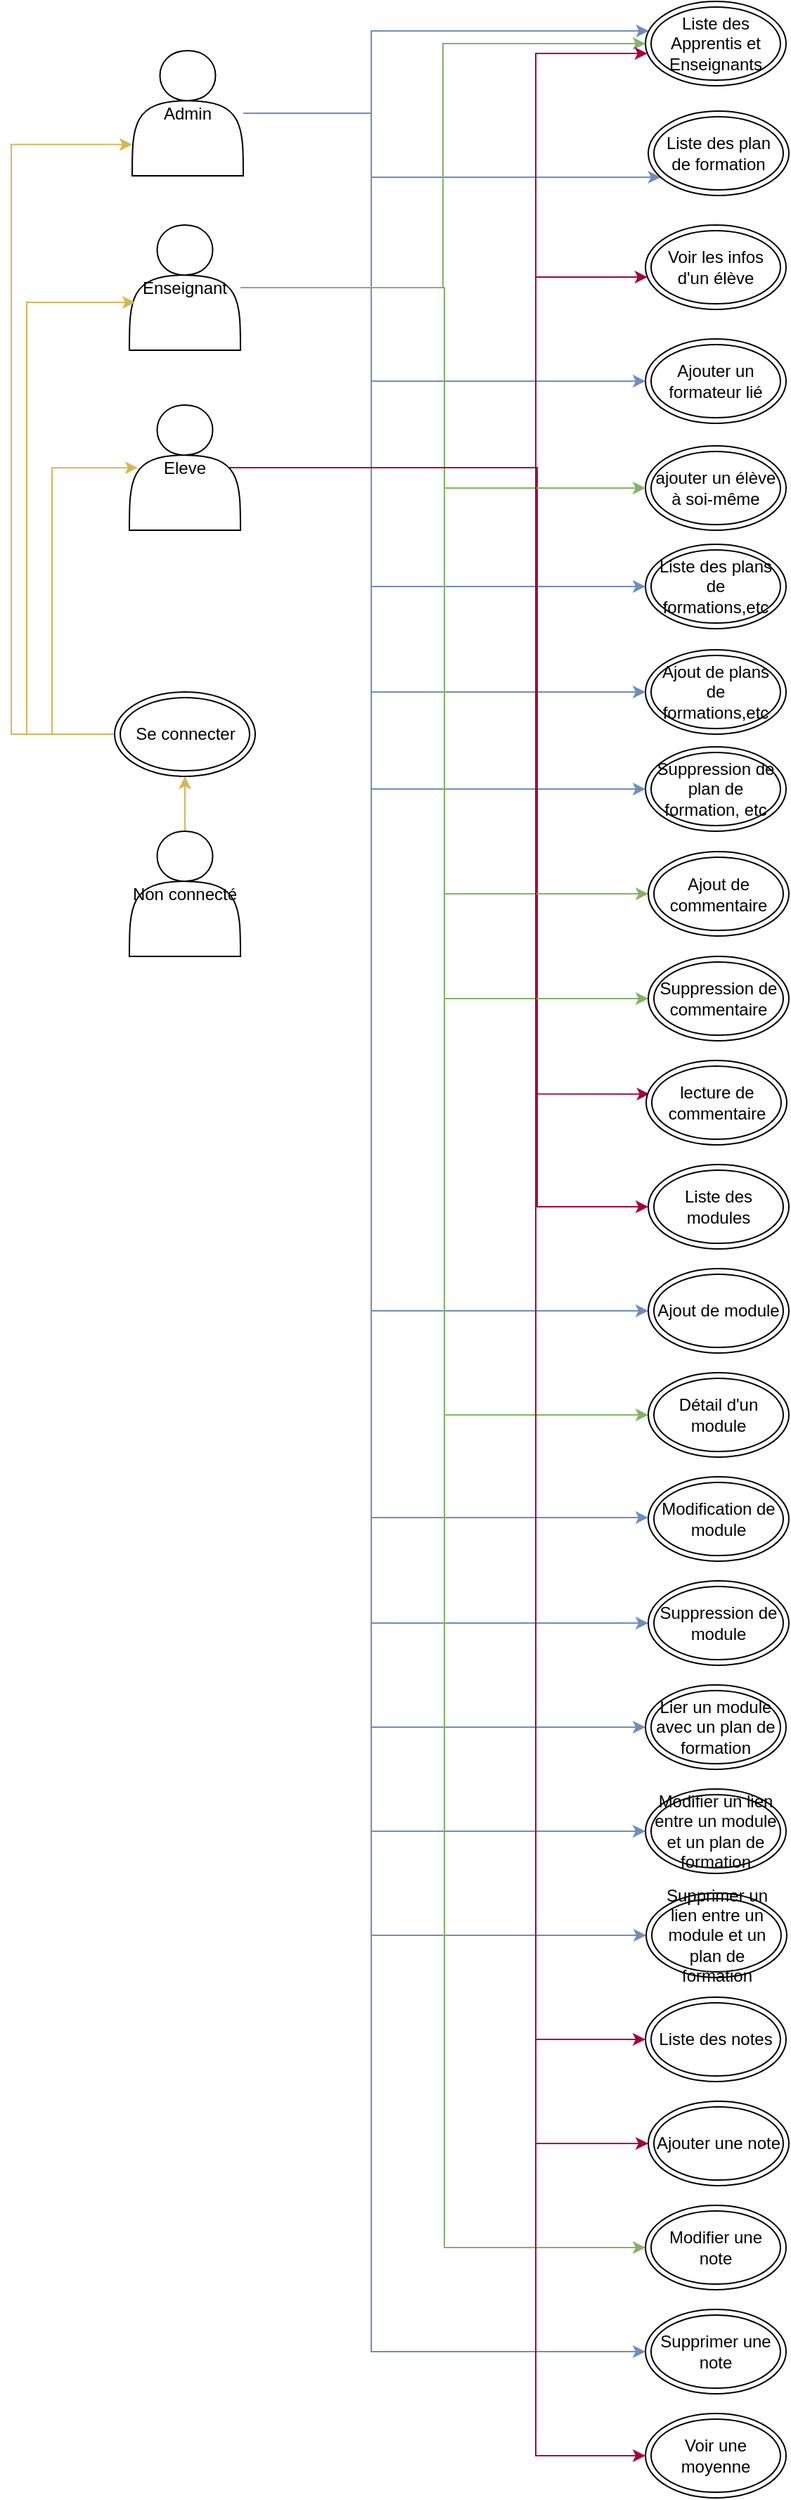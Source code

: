 <mxfile version="18.0.5" type="device"><diagram id="kgpKYQtTHZ0yAKxKKP6v" name="Page-1"><mxGraphModel dx="1422" dy="771" grid="0" gridSize="10" guides="1" tooltips="1" connect="1" arrows="1" fold="1" page="1" pageScale="1" pageWidth="850" pageHeight="1100" math="0" shadow="0"><root><mxCell id="0"/><mxCell id="1" parent="0"/><mxCell id="CJdDtg_LvKEHz-cZ3i59-52" style="edgeStyle=orthogonalEdgeStyle;rounded=0;orthogonalLoop=1;jettySize=auto;html=1;fillColor=#dae8fc;strokeColor=#6c8ebf;" parent="1" source="CJdDtg_LvKEHz-cZ3i59-37" target="CJdDtg_LvKEHz-cZ3i59-50" edge="1"><mxGeometry relative="1" as="geometry"><Array as="points"><mxPoint x="268" y="114"/><mxPoint x="268" y="159"/></Array></mxGeometry></mxCell><mxCell id="CJdDtg_LvKEHz-cZ3i59-56" style="edgeStyle=orthogonalEdgeStyle;rounded=0;orthogonalLoop=1;jettySize=auto;html=1;fillColor=#dae8fc;strokeColor=#6c8ebf;" parent="1" source="CJdDtg_LvKEHz-cZ3i59-37" target="CJdDtg_LvKEHz-cZ3i59-55" edge="1"><mxGeometry relative="1" as="geometry"><Array as="points"><mxPoint x="268" y="113"/><mxPoint x="268" y="304"/></Array></mxGeometry></mxCell><mxCell id="CJdDtg_LvKEHz-cZ3i59-62" style="edgeStyle=orthogonalEdgeStyle;rounded=0;orthogonalLoop=1;jettySize=auto;html=1;entryX=0;entryY=0.5;entryDx=0;entryDy=0;fillColor=#dae8fc;strokeColor=#6c8ebf;" parent="1" source="CJdDtg_LvKEHz-cZ3i59-37" target="CJdDtg_LvKEHz-cZ3i59-59" edge="1"><mxGeometry relative="1" as="geometry"><Array as="points"><mxPoint x="268" y="114"/><mxPoint x="268" y="450"/></Array></mxGeometry></mxCell><mxCell id="CJdDtg_LvKEHz-cZ3i59-63" style="edgeStyle=orthogonalEdgeStyle;rounded=0;orthogonalLoop=1;jettySize=auto;html=1;entryX=0;entryY=0.5;entryDx=0;entryDy=0;fillColor=#dae8fc;strokeColor=#6c8ebf;" parent="1" source="CJdDtg_LvKEHz-cZ3i59-37" target="CJdDtg_LvKEHz-cZ3i59-60" edge="1"><mxGeometry relative="1" as="geometry"><Array as="points"><mxPoint x="268" y="114"/><mxPoint x="268" y="525"/></Array></mxGeometry></mxCell><mxCell id="CJdDtg_LvKEHz-cZ3i59-64" style="edgeStyle=orthogonalEdgeStyle;rounded=0;orthogonalLoop=1;jettySize=auto;html=1;entryX=0;entryY=0.5;entryDx=0;entryDy=0;fillColor=#dae8fc;strokeColor=#6C8EBF;" parent="1" source="CJdDtg_LvKEHz-cZ3i59-37" target="CJdDtg_LvKEHz-cZ3i59-61" edge="1"><mxGeometry relative="1" as="geometry"><Array as="points"><mxPoint x="268" y="114"/><mxPoint x="268" y="594"/></Array></mxGeometry></mxCell><mxCell id="CJdDtg_LvKEHz-cZ3i59-69" style="edgeStyle=orthogonalEdgeStyle;rounded=0;orthogonalLoop=1;jettySize=auto;html=1;fillColor=#dae8fc;strokeColor=#6c8ebf;" parent="1" source="CJdDtg_LvKEHz-cZ3i59-37" target="CJdDtg_LvKEHz-cZ3i59-49" edge="1"><mxGeometry relative="1" as="geometry"><Array as="points"><mxPoint x="268" y="114"/><mxPoint x="268" y="55"/></Array></mxGeometry></mxCell><mxCell id="ngzaHUhq7wO8cds69T2S-3" style="edgeStyle=orthogonalEdgeStyle;rounded=0;orthogonalLoop=1;jettySize=auto;html=1;entryX=0;entryY=0.5;entryDx=0;entryDy=0;strokeColor=#A50040;fillColor=#d80073;exitX=0.9;exitY=0.5;exitDx=0;exitDy=0;exitPerimeter=0;" parent="1" source="CJdDtg_LvKEHz-cZ3i59-39" target="ngzaHUhq7wO8cds69T2S-2" edge="1"><mxGeometry relative="1" as="geometry"><Array as="points"><mxPoint x="386" y="366"/><mxPoint x="386" y="891"/></Array></mxGeometry></mxCell><mxCell id="ngzaHUhq7wO8cds69T2S-5" style="edgeStyle=orthogonalEdgeStyle;rounded=0;orthogonalLoop=1;jettySize=auto;html=1;entryX=0;entryY=0.5;entryDx=0;entryDy=0;strokeColor=#6C8EBF;" parent="1" source="CJdDtg_LvKEHz-cZ3i59-37" target="ngzaHUhq7wO8cds69T2S-4" edge="1"><mxGeometry relative="1" as="geometry"><Array as="points"><mxPoint x="268" y="114"/><mxPoint x="268" y="965"/></Array></mxGeometry></mxCell><mxCell id="ngzaHUhq7wO8cds69T2S-13" style="edgeStyle=orthogonalEdgeStyle;rounded=0;orthogonalLoop=1;jettySize=auto;html=1;entryX=0;entryY=0.483;entryDx=0;entryDy=0;entryPerimeter=0;strokeColor=#6C8EBF;" parent="1" source="CJdDtg_LvKEHz-cZ3i59-37" target="ngzaHUhq7wO8cds69T2S-7" edge="1"><mxGeometry relative="1" as="geometry"><Array as="points"><mxPoint x="268" y="114"/><mxPoint x="268" y="1112"/></Array></mxGeometry></mxCell><mxCell id="ngzaHUhq7wO8cds69T2S-14" style="edgeStyle=orthogonalEdgeStyle;rounded=0;orthogonalLoop=1;jettySize=auto;html=1;entryX=0;entryY=0.5;entryDx=0;entryDy=0;strokeColor=#6C8EBF;" parent="1" source="CJdDtg_LvKEHz-cZ3i59-37" target="ngzaHUhq7wO8cds69T2S-8" edge="1"><mxGeometry relative="1" as="geometry"><Array as="points"><mxPoint x="268" y="114"/><mxPoint x="268" y="1187"/></Array></mxGeometry></mxCell><mxCell id="ngzaHUhq7wO8cds69T2S-15" style="edgeStyle=orthogonalEdgeStyle;rounded=0;orthogonalLoop=1;jettySize=auto;html=1;entryX=0;entryY=0.5;entryDx=0;entryDy=0;strokeColor=#6C8EBF;" parent="1" source="CJdDtg_LvKEHz-cZ3i59-37" target="ngzaHUhq7wO8cds69T2S-9" edge="1"><mxGeometry relative="1" as="geometry"><Array as="points"><mxPoint x="268" y="114"/><mxPoint x="268" y="1261"/></Array></mxGeometry></mxCell><mxCell id="ngzaHUhq7wO8cds69T2S-16" style="edgeStyle=orthogonalEdgeStyle;rounded=0;orthogonalLoop=1;jettySize=auto;html=1;entryX=0;entryY=0.5;entryDx=0;entryDy=0;strokeColor=#6C8EBF;" parent="1" source="CJdDtg_LvKEHz-cZ3i59-37" target="ngzaHUhq7wO8cds69T2S-10" edge="1"><mxGeometry relative="1" as="geometry"><Array as="points"><mxPoint x="268" y="114"/><mxPoint x="268" y="1335"/></Array></mxGeometry></mxCell><mxCell id="ngzaHUhq7wO8cds69T2S-17" style="edgeStyle=orthogonalEdgeStyle;rounded=0;orthogonalLoop=1;jettySize=auto;html=1;entryX=0;entryY=0.5;entryDx=0;entryDy=0;strokeColor=#6C8EBF;" parent="1" source="CJdDtg_LvKEHz-cZ3i59-37" target="ngzaHUhq7wO8cds69T2S-11" edge="1"><mxGeometry relative="1" as="geometry"><Array as="points"><mxPoint x="268" y="114"/><mxPoint x="268" y="1409"/></Array></mxGeometry></mxCell><mxCell id="mX-wFNWQRL-yFniLCIDG-12" style="edgeStyle=orthogonalEdgeStyle;rounded=0;orthogonalLoop=1;jettySize=auto;html=1;entryX=0;entryY=0.5;entryDx=0;entryDy=0;strokeColor=#6C8EBF;" parent="1" source="CJdDtg_LvKEHz-cZ3i59-37" target="mX-wFNWQRL-yFniLCIDG-6" edge="1"><mxGeometry relative="1" as="geometry"><Array as="points"><mxPoint x="268" y="114"/><mxPoint x="268" y="1705"/></Array></mxGeometry></mxCell><mxCell id="CJdDtg_LvKEHz-cZ3i59-37" value="Admin" style="shape=actor;whiteSpace=wrap;html=1;" parent="1" vertex="1"><mxGeometry x="98" y="69" width="79" height="89" as="geometry"/></mxCell><mxCell id="CJdDtg_LvKEHz-cZ3i59-58" style="edgeStyle=orthogonalEdgeStyle;rounded=0;orthogonalLoop=1;jettySize=auto;html=1;fillColor=#d5e8d4;strokeColor=#82b366;" parent="1" source="CJdDtg_LvKEHz-cZ3i59-38" target="CJdDtg_LvKEHz-cZ3i59-57" edge="1"><mxGeometry relative="1" as="geometry"><Array as="points"><mxPoint x="320" y="237"/><mxPoint x="320" y="380"/></Array></mxGeometry></mxCell><mxCell id="CJdDtg_LvKEHz-cZ3i59-67" style="edgeStyle=orthogonalEdgeStyle;rounded=0;orthogonalLoop=1;jettySize=auto;html=1;entryX=0;entryY=0.5;entryDx=0;entryDy=0;fillColor=#d5e8d4;strokeColor=#82b366;" parent="1" source="CJdDtg_LvKEHz-cZ3i59-38" target="CJdDtg_LvKEHz-cZ3i59-65" edge="1"><mxGeometry relative="1" as="geometry"/></mxCell><mxCell id="CJdDtg_LvKEHz-cZ3i59-68" style="edgeStyle=orthogonalEdgeStyle;rounded=0;orthogonalLoop=1;jettySize=auto;html=1;fillColor=#d5e8d4;strokeColor=#82b366;" parent="1" source="CJdDtg_LvKEHz-cZ3i59-38" target="CJdDtg_LvKEHz-cZ3i59-66" edge="1"><mxGeometry relative="1" as="geometry"><Array as="points"><mxPoint x="320" y="238"/><mxPoint x="320" y="743"/></Array></mxGeometry></mxCell><mxCell id="CJdDtg_LvKEHz-cZ3i59-70" style="edgeStyle=orthogonalEdgeStyle;rounded=0;orthogonalLoop=1;jettySize=auto;html=1;fillColor=#d5e8d4;strokeColor=#82b366;" parent="1" source="CJdDtg_LvKEHz-cZ3i59-38" target="CJdDtg_LvKEHz-cZ3i59-49" edge="1"><mxGeometry relative="1" as="geometry"><Array as="points"><mxPoint x="319" y="238"/><mxPoint x="319" y="64"/></Array></mxGeometry></mxCell><mxCell id="mX-wFNWQRL-yFniLCIDG-11" style="edgeStyle=orthogonalEdgeStyle;rounded=0;orthogonalLoop=1;jettySize=auto;html=1;entryX=0;entryY=0.5;entryDx=0;entryDy=0;strokeColor=#82b366;fillColor=#d5e8d4;" parent="1" source="CJdDtg_LvKEHz-cZ3i59-38" target="mX-wFNWQRL-yFniLCIDG-5" edge="1"><mxGeometry relative="1" as="geometry"><Array as="points"><mxPoint x="320" y="238"/><mxPoint x="320" y="1631"/></Array></mxGeometry></mxCell><mxCell id="kJDJKxSps_RkDgBoZjZM-1" style="edgeStyle=orthogonalEdgeStyle;rounded=0;orthogonalLoop=1;jettySize=auto;html=1;entryX=0;entryY=0.5;entryDx=0;entryDy=0;strokeColor=#82b366;fillColor=#d5e8d4;" parent="1" source="CJdDtg_LvKEHz-cZ3i59-38" target="ngzaHUhq7wO8cds69T2S-6" edge="1"><mxGeometry relative="1" as="geometry"/></mxCell><mxCell id="CJdDtg_LvKEHz-cZ3i59-38" value="&lt;p style=&quot;line-height: 120%&quot;&gt;Enseignant&lt;/p&gt;" style="shape=actor;whiteSpace=wrap;html=1;" parent="1" vertex="1"><mxGeometry x="96" y="193" width="79" height="89" as="geometry"/></mxCell><mxCell id="CJdDtg_LvKEHz-cZ3i59-71" style="edgeStyle=orthogonalEdgeStyle;rounded=0;orthogonalLoop=1;jettySize=auto;html=1;fillColor=#d80073;strokeColor=#A50040;" parent="1" source="CJdDtg_LvKEHz-cZ3i59-39" target="CJdDtg_LvKEHz-cZ3i59-49" edge="1"><mxGeometry relative="1" as="geometry"><Array as="points"><mxPoint x="385" y="366"/><mxPoint x="385" y="71"/></Array></mxGeometry></mxCell><mxCell id="CJdDtg_LvKEHz-cZ3i59-72" style="edgeStyle=orthogonalEdgeStyle;rounded=0;orthogonalLoop=1;jettySize=auto;html=1;fillColor=#d80073;strokeColor=#A50040;" parent="1" source="CJdDtg_LvKEHz-cZ3i59-39" target="CJdDtg_LvKEHz-cZ3i59-53" edge="1"><mxGeometry relative="1" as="geometry"><Array as="points"><mxPoint x="385" y="366"/><mxPoint x="385" y="230"/></Array></mxGeometry></mxCell><mxCell id="CJdDtg_LvKEHz-cZ3i59-74" style="edgeStyle=orthogonalEdgeStyle;rounded=0;orthogonalLoop=1;jettySize=auto;html=1;entryX=0.023;entryY=0.397;entryDx=0;entryDy=0;entryPerimeter=0;strokeColor=#A50040;fillColor=#d80073;" parent="1" source="CJdDtg_LvKEHz-cZ3i59-39" target="CJdDtg_LvKEHz-cZ3i59-73" edge="1"><mxGeometry relative="1" as="geometry"><Array as="points"><mxPoint x="385" y="366"/><mxPoint x="385" y="811"/></Array></mxGeometry></mxCell><mxCell id="mX-wFNWQRL-yFniLCIDG-2" style="edgeStyle=orthogonalEdgeStyle;rounded=0;orthogonalLoop=1;jettySize=auto;html=1;entryX=0;entryY=0.5;entryDx=0;entryDy=0;strokeColor=#A50040;fillColor=#d80073;" parent="1" source="CJdDtg_LvKEHz-cZ3i59-39" target="mX-wFNWQRL-yFniLCIDG-1" edge="1"><mxGeometry relative="1" as="geometry"><Array as="points"><mxPoint x="385" y="366"/><mxPoint x="385" y="1483"/></Array></mxGeometry></mxCell><mxCell id="mX-wFNWQRL-yFniLCIDG-7" style="edgeStyle=orthogonalEdgeStyle;rounded=0;orthogonalLoop=1;jettySize=auto;html=1;entryX=0;entryY=0.5;entryDx=0;entryDy=0;strokeColor=#A50040;fillColor=#d80073;" parent="1" source="CJdDtg_LvKEHz-cZ3i59-39" target="mX-wFNWQRL-yFniLCIDG-3" edge="1"><mxGeometry relative="1" as="geometry"><Array as="points"><mxPoint x="385" y="366"/><mxPoint x="385" y="1557"/></Array></mxGeometry></mxCell><mxCell id="xUD_Wxy9Ey59o9k9H-VG-2" style="edgeStyle=orthogonalEdgeStyle;rounded=0;orthogonalLoop=1;jettySize=auto;html=1;entryX=0;entryY=0.5;entryDx=0;entryDy=0;strokeColor=#A50040;fillColor=#d80073;" parent="1" source="CJdDtg_LvKEHz-cZ3i59-39" target="xUD_Wxy9Ey59o9k9H-VG-1" edge="1"><mxGeometry relative="1" as="geometry"><Array as="points"><mxPoint x="385" y="366"/><mxPoint x="385" y="1779"/></Array></mxGeometry></mxCell><mxCell id="CJdDtg_LvKEHz-cZ3i59-39" value="Eleve" style="shape=actor;whiteSpace=wrap;html=1;" parent="1" vertex="1"><mxGeometry x="96" y="321" width="79" height="89" as="geometry"/></mxCell><mxCell id="CJdDtg_LvKEHz-cZ3i59-42" value="" style="edgeStyle=orthogonalEdgeStyle;rounded=0;orthogonalLoop=1;jettySize=auto;html=1;fillColor=#fff2cc;strokeColor=#d6b656;" parent="1" source="CJdDtg_LvKEHz-cZ3i59-40" target="CJdDtg_LvKEHz-cZ3i59-41" edge="1"><mxGeometry relative="1" as="geometry"/></mxCell><mxCell id="CJdDtg_LvKEHz-cZ3i59-40" value="Non connecté" style="shape=actor;whiteSpace=wrap;html=1;" parent="1" vertex="1"><mxGeometry x="96" y="624" width="79" height="89" as="geometry"/></mxCell><mxCell id="CJdDtg_LvKEHz-cZ3i59-43" value="" style="edgeStyle=orthogonalEdgeStyle;rounded=0;orthogonalLoop=1;jettySize=auto;html=1;entryX=0.075;entryY=0.501;entryDx=0;entryDy=0;entryPerimeter=0;fillColor=#fff2cc;strokeColor=#d6b656;" parent="1" source="CJdDtg_LvKEHz-cZ3i59-41" target="CJdDtg_LvKEHz-cZ3i59-39" edge="1"><mxGeometry relative="1" as="geometry"><Array as="points"><mxPoint x="41" y="555"/><mxPoint x="41" y="366"/></Array></mxGeometry></mxCell><mxCell id="CJdDtg_LvKEHz-cZ3i59-47" style="edgeStyle=orthogonalEdgeStyle;rounded=0;orthogonalLoop=1;jettySize=auto;html=1;entryX=0.051;entryY=0.618;entryDx=0;entryDy=0;entryPerimeter=0;fillColor=#fff2cc;strokeColor=#d6b656;" parent="1" source="CJdDtg_LvKEHz-cZ3i59-41" target="CJdDtg_LvKEHz-cZ3i59-38" edge="1"><mxGeometry relative="1" as="geometry"><mxPoint x="47" y="258" as="targetPoint"/><Array as="points"><mxPoint x="23" y="555"/><mxPoint x="23" y="248"/></Array></mxGeometry></mxCell><mxCell id="CJdDtg_LvKEHz-cZ3i59-48" style="edgeStyle=orthogonalEdgeStyle;rounded=0;orthogonalLoop=1;jettySize=auto;html=1;entryX=0;entryY=0.75;entryDx=0;entryDy=0;fillColor=#fff2cc;strokeColor=#d6b656;" parent="1" source="CJdDtg_LvKEHz-cZ3i59-41" target="CJdDtg_LvKEHz-cZ3i59-37" edge="1"><mxGeometry relative="1" as="geometry"><mxPoint x="11" y="135" as="targetPoint"/><Array as="points"><mxPoint x="12" y="555"/><mxPoint x="12" y="136"/></Array></mxGeometry></mxCell><mxCell id="CJdDtg_LvKEHz-cZ3i59-41" value="Se connecter" style="ellipse;shape=doubleEllipse;whiteSpace=wrap;html=1;" parent="1" vertex="1"><mxGeometry x="85.5" y="525" width="100" height="60" as="geometry"/></mxCell><mxCell id="CJdDtg_LvKEHz-cZ3i59-49" value="Liste des Apprentis et Enseignants" style="ellipse;shape=doubleEllipse;whiteSpace=wrap;html=1;" parent="1" vertex="1"><mxGeometry x="463" y="34" width="100" height="60" as="geometry"/></mxCell><mxCell id="CJdDtg_LvKEHz-cZ3i59-50" value="Liste des plan de formation" style="ellipse;shape=doubleEllipse;whiteSpace=wrap;html=1;" parent="1" vertex="1"><mxGeometry x="465" y="112" width="100" height="60" as="geometry"/></mxCell><mxCell id="CJdDtg_LvKEHz-cZ3i59-53" value="Voir les infos d'un élève" style="ellipse;shape=doubleEllipse;whiteSpace=wrap;html=1;" parent="1" vertex="1"><mxGeometry x="463" y="193" width="100" height="60" as="geometry"/></mxCell><mxCell id="CJdDtg_LvKEHz-cZ3i59-55" value="Ajouter un formateur lié" style="ellipse;shape=doubleEllipse;whiteSpace=wrap;html=1;" parent="1" vertex="1"><mxGeometry x="463" y="274" width="100" height="60" as="geometry"/></mxCell><mxCell id="CJdDtg_LvKEHz-cZ3i59-57" value="ajouter un élève à soi-même" style="ellipse;shape=doubleEllipse;whiteSpace=wrap;html=1;" parent="1" vertex="1"><mxGeometry x="463" y="350" width="100" height="60" as="geometry"/></mxCell><mxCell id="CJdDtg_LvKEHz-cZ3i59-59" value="Liste des plans de formations,etc" style="ellipse;shape=doubleEllipse;whiteSpace=wrap;html=1;" parent="1" vertex="1"><mxGeometry x="463" y="420" width="100" height="60" as="geometry"/></mxCell><mxCell id="CJdDtg_LvKEHz-cZ3i59-60" value="Ajout de plans de formations,etc" style="ellipse;shape=doubleEllipse;whiteSpace=wrap;html=1;" parent="1" vertex="1"><mxGeometry x="463" y="495" width="100" height="60" as="geometry"/></mxCell><mxCell id="CJdDtg_LvKEHz-cZ3i59-61" value="Suppression de plan de formation, etc" style="ellipse;shape=doubleEllipse;whiteSpace=wrap;html=1;" parent="1" vertex="1"><mxGeometry x="463" y="564" width="100" height="60" as="geometry"/></mxCell><mxCell id="CJdDtg_LvKEHz-cZ3i59-65" value="Ajout de commentaire" style="ellipse;shape=doubleEllipse;whiteSpace=wrap;html=1;" parent="1" vertex="1"><mxGeometry x="465" y="638.5" width="100" height="60" as="geometry"/></mxCell><mxCell id="CJdDtg_LvKEHz-cZ3i59-66" value="Suppression de commentaire" style="ellipse;shape=doubleEllipse;whiteSpace=wrap;html=1;" parent="1" vertex="1"><mxGeometry x="465" y="713" width="100" height="60" as="geometry"/></mxCell><mxCell id="CJdDtg_LvKEHz-cZ3i59-73" value="lecture&amp;nbsp;de commentaire" style="ellipse;shape=doubleEllipse;whiteSpace=wrap;html=1;" parent="1" vertex="1"><mxGeometry x="463.5" y="787" width="100" height="60" as="geometry"/></mxCell><mxCell id="ngzaHUhq7wO8cds69T2S-2" value="Liste des modules" style="ellipse;shape=doubleEllipse;whiteSpace=wrap;html=1;" parent="1" vertex="1"><mxGeometry x="465" y="861" width="100" height="60" as="geometry"/></mxCell><mxCell id="ngzaHUhq7wO8cds69T2S-4" value="Ajout de module" style="ellipse;shape=doubleEllipse;whiteSpace=wrap;html=1;" parent="1" vertex="1"><mxGeometry x="465" y="935" width="100" height="60" as="geometry"/></mxCell><mxCell id="ngzaHUhq7wO8cds69T2S-6" value="&lt;div&gt;Détail d'un module&lt;/div&gt;" style="ellipse;shape=doubleEllipse;whiteSpace=wrap;html=1;" parent="1" vertex="1"><mxGeometry x="465" y="1009" width="100" height="60" as="geometry"/></mxCell><mxCell id="ngzaHUhq7wO8cds69T2S-7" value="&lt;div&gt;Modification de module&lt;/div&gt;" style="ellipse;shape=doubleEllipse;whiteSpace=wrap;html=1;" parent="1" vertex="1"><mxGeometry x="465" y="1083" width="100" height="60" as="geometry"/></mxCell><mxCell id="ngzaHUhq7wO8cds69T2S-8" value="Suppression de module" style="ellipse;shape=doubleEllipse;whiteSpace=wrap;html=1;" parent="1" vertex="1"><mxGeometry x="465" y="1157" width="100" height="60" as="geometry"/></mxCell><mxCell id="ngzaHUhq7wO8cds69T2S-9" value="Lier un module avec un plan de formation" style="ellipse;shape=doubleEllipse;whiteSpace=wrap;html=1;" parent="1" vertex="1"><mxGeometry x="463" y="1231" width="100" height="60" as="geometry"/></mxCell><mxCell id="ngzaHUhq7wO8cds69T2S-10" value="Modifier un lien entre un module et un plan de formation" style="ellipse;shape=doubleEllipse;whiteSpace=wrap;html=1;" parent="1" vertex="1"><mxGeometry x="463" y="1305" width="100" height="60" as="geometry"/></mxCell><mxCell id="ngzaHUhq7wO8cds69T2S-11" value="Supprimer un lien entre un module et un plan de formation" style="ellipse;shape=doubleEllipse;whiteSpace=wrap;html=1;" parent="1" vertex="1"><mxGeometry x="463.5" y="1379" width="100" height="60" as="geometry"/></mxCell><mxCell id="mX-wFNWQRL-yFniLCIDG-1" value="Liste des notes" style="ellipse;shape=doubleEllipse;whiteSpace=wrap;html=1;" parent="1" vertex="1"><mxGeometry x="463" y="1453" width="100" height="60" as="geometry"/></mxCell><mxCell id="mX-wFNWQRL-yFniLCIDG-3" value="Ajouter une note" style="ellipse;shape=doubleEllipse;whiteSpace=wrap;html=1;" parent="1" vertex="1"><mxGeometry x="465" y="1527" width="100" height="60" as="geometry"/></mxCell><mxCell id="mX-wFNWQRL-yFniLCIDG-5" value="Modifier une note" style="ellipse;shape=doubleEllipse;whiteSpace=wrap;html=1;" parent="1" vertex="1"><mxGeometry x="463" y="1601" width="100" height="60" as="geometry"/></mxCell><mxCell id="mX-wFNWQRL-yFniLCIDG-6" value="Supprimer une note" style="ellipse;shape=doubleEllipse;whiteSpace=wrap;html=1;" parent="1" vertex="1"><mxGeometry x="463" y="1675" width="100" height="60" as="geometry"/></mxCell><mxCell id="xUD_Wxy9Ey59o9k9H-VG-1" value="Voir une moyenne" style="ellipse;shape=doubleEllipse;whiteSpace=wrap;html=1;" parent="1" vertex="1"><mxGeometry x="463" y="1749" width="100" height="60" as="geometry"/></mxCell></root></mxGraphModel></diagram></mxfile>